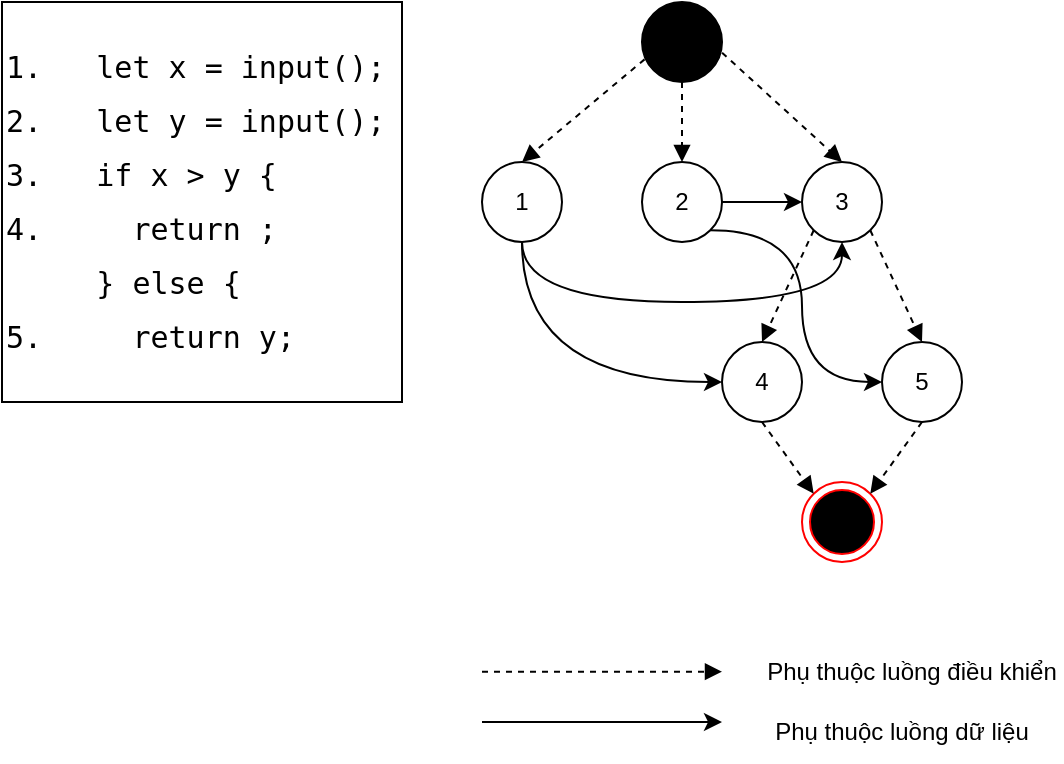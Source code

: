 <mxfile version="24.8.4">
  <diagram id="UqtiB_08HVFXYnvLfDx0" name="Page-1">
    <mxGraphModel dx="236" dy="166" grid="1" gridSize="10" guides="1" tooltips="1" connect="1" arrows="1" fold="1" page="1" pageScale="1" pageWidth="850" pageHeight="1100" math="0" shadow="0">
      <root>
        <mxCell id="0" />
        <mxCell id="1" parent="0" />
        <mxCell id="kxU1eR2FY8rgbBVHpL4p-133" value="&lt;pre style=&quot;font-family: &amp;quot;JetBrains Mono NL&amp;quot;, &amp;quot;Fira Code&amp;quot;, Hack, Consolas, &amp;quot;Cascadia Code&amp;quot;, &amp;quot;Source Code Pro&amp;quot;, &amp;quot;Droid Sans Mono&amp;quot;, &amp;quot;monospace&amp;quot;, monospace; font-weight: 500; font-size: 15px; line-height: 27px; white-space: pre;&quot;&gt;&lt;div style=&quot;&quot;&gt;&lt;span style=&quot;background-color: rgb(255, 255, 255);&quot;&gt;1.   let x = input();&lt;/span&gt;&lt;/div&gt;&lt;div style=&quot;&quot;&gt;&lt;span style=&quot;background-color: rgb(255, 255, 255);&quot;&gt;2.   let y = input();&lt;/span&gt;&lt;/div&gt;&lt;div style=&quot;&quot;&gt;&lt;span style=&quot;background-color: rgb(255, 255, 255);&quot;&gt;3.   if x &amp;gt; y {&lt;/span&gt;&lt;/div&gt;&lt;div style=&quot;&quot;&gt;&lt;span style=&quot;background-color: rgb(255, 255, 255);&quot;&gt;4.     return ;&lt;/span&gt;&lt;/div&gt;&lt;div style=&quot;&quot;&gt;&lt;span style=&quot;background-color: rgb(255, 255, 255);&quot;&gt;     } else {&lt;/span&gt;&lt;/div&gt;&lt;div style=&quot;&quot;&gt;&lt;span style=&quot;background-color: rgb(255, 255, 255);&quot;&gt;5.     return y;&lt;/span&gt;&lt;/div&gt;&lt;/pre&gt;" style="rounded=0;whiteSpace=wrap;html=1;fontFamily=JetBrains Mono NL;align=left;" vertex="1" parent="1">
          <mxGeometry x="40" y="360" width="200" height="200" as="geometry" />
        </mxCell>
        <mxCell id="kxU1eR2FY8rgbBVHpL4p-134" value="" style="ellipse;html=1;shape=endState;fillColor=#000000;strokeColor=#ff0000;" vertex="1" parent="1">
          <mxGeometry x="440" y="600" width="40" height="40" as="geometry" />
        </mxCell>
        <mxCell id="kxU1eR2FY8rgbBVHpL4p-135" value="" style="ellipse;fillColor=strokeColor;html=1;" vertex="1" parent="1">
          <mxGeometry x="360" y="360" width="40" height="40" as="geometry" />
        </mxCell>
        <mxCell id="kxU1eR2FY8rgbBVHpL4p-137" value="1" style="ellipse;whiteSpace=wrap;html=1;aspect=fixed;" vertex="1" parent="1">
          <mxGeometry x="280" y="440" width="40" height="40" as="geometry" />
        </mxCell>
        <mxCell id="kxU1eR2FY8rgbBVHpL4p-140" value="2" style="ellipse;whiteSpace=wrap;html=1;aspect=fixed;" vertex="1" parent="1">
          <mxGeometry x="360" y="440" width="40" height="40" as="geometry" />
        </mxCell>
        <mxCell id="kxU1eR2FY8rgbBVHpL4p-141" value="3" style="ellipse;whiteSpace=wrap;html=1;aspect=fixed;" vertex="1" parent="1">
          <mxGeometry x="440" y="440" width="40" height="40" as="geometry" />
        </mxCell>
        <mxCell id="kxU1eR2FY8rgbBVHpL4p-142" value="4" style="ellipse;whiteSpace=wrap;html=1;aspect=fixed;" vertex="1" parent="1">
          <mxGeometry x="400" y="530" width="40" height="40" as="geometry" />
        </mxCell>
        <mxCell id="kxU1eR2FY8rgbBVHpL4p-143" value="5" style="ellipse;whiteSpace=wrap;html=1;aspect=fixed;" vertex="1" parent="1">
          <mxGeometry x="480" y="530" width="40" height="40" as="geometry" />
        </mxCell>
        <mxCell id="kxU1eR2FY8rgbBVHpL4p-147" value="" style="endArrow=classic;html=1;rounded=0;entryX=0;entryY=0.5;entryDx=0;entryDy=0;exitX=1;exitY=0.5;exitDx=0;exitDy=0;" edge="1" parent="1" source="kxU1eR2FY8rgbBVHpL4p-140" target="kxU1eR2FY8rgbBVHpL4p-141">
          <mxGeometry width="50" height="50" relative="1" as="geometry">
            <mxPoint x="280" y="620" as="sourcePoint" />
            <mxPoint x="330" y="570" as="targetPoint" />
          </mxGeometry>
        </mxCell>
        <mxCell id="kxU1eR2FY8rgbBVHpL4p-148" value="" style="html=1;verticalAlign=bottom;labelBackgroundColor=none;endArrow=block;endFill=1;dashed=1;rounded=0;exitX=0.032;exitY=0.717;exitDx=0;exitDy=0;entryX=0.5;entryY=0;entryDx=0;entryDy=0;exitPerimeter=0;" edge="1" parent="1" source="kxU1eR2FY8rgbBVHpL4p-135" target="kxU1eR2FY8rgbBVHpL4p-137">
          <mxGeometry width="160" relative="1" as="geometry">
            <mxPoint x="210" y="689.71" as="sourcePoint" />
            <mxPoint x="270" y="480" as="targetPoint" />
          </mxGeometry>
        </mxCell>
        <mxCell id="kxU1eR2FY8rgbBVHpL4p-149" value="" style="html=1;verticalAlign=bottom;labelBackgroundColor=none;endArrow=block;endFill=1;dashed=1;rounded=0;exitX=0.5;exitY=1;exitDx=0;exitDy=0;entryX=0.5;entryY=0;entryDx=0;entryDy=0;" edge="1" parent="1" source="kxU1eR2FY8rgbBVHpL4p-135" target="kxU1eR2FY8rgbBVHpL4p-140">
          <mxGeometry width="160" relative="1" as="geometry">
            <mxPoint x="371" y="399" as="sourcePoint" />
            <mxPoint x="310" y="450" as="targetPoint" />
          </mxGeometry>
        </mxCell>
        <mxCell id="kxU1eR2FY8rgbBVHpL4p-150" value="" style="html=1;verticalAlign=bottom;labelBackgroundColor=none;endArrow=block;endFill=1;dashed=1;rounded=0;exitX=1.001;exitY=0.634;exitDx=0;exitDy=0;entryX=0.5;entryY=0;entryDx=0;entryDy=0;exitPerimeter=0;" edge="1" parent="1" source="kxU1eR2FY8rgbBVHpL4p-135" target="kxU1eR2FY8rgbBVHpL4p-141">
          <mxGeometry width="160" relative="1" as="geometry">
            <mxPoint x="390" y="410" as="sourcePoint" />
            <mxPoint x="390" y="450" as="targetPoint" />
          </mxGeometry>
        </mxCell>
        <mxCell id="kxU1eR2FY8rgbBVHpL4p-151" value="" style="html=1;verticalAlign=bottom;labelBackgroundColor=none;endArrow=block;endFill=1;dashed=1;rounded=0;exitX=0;exitY=1;exitDx=0;exitDy=0;entryX=0.5;entryY=0;entryDx=0;entryDy=0;" edge="1" parent="1" source="kxU1eR2FY8rgbBVHpL4p-141" target="kxU1eR2FY8rgbBVHpL4p-142">
          <mxGeometry width="160" relative="1" as="geometry">
            <mxPoint x="410" y="395" as="sourcePoint" />
            <mxPoint x="470" y="450" as="targetPoint" />
          </mxGeometry>
        </mxCell>
        <mxCell id="kxU1eR2FY8rgbBVHpL4p-152" value="" style="html=1;verticalAlign=bottom;labelBackgroundColor=none;endArrow=block;endFill=1;dashed=1;rounded=0;exitX=1;exitY=1;exitDx=0;exitDy=0;entryX=0.5;entryY=0;entryDx=0;entryDy=0;" edge="1" parent="1" source="kxU1eR2FY8rgbBVHpL4p-141" target="kxU1eR2FY8rgbBVHpL4p-143">
          <mxGeometry width="160" relative="1" as="geometry">
            <mxPoint x="456" y="484" as="sourcePoint" />
            <mxPoint x="430" y="530" as="targetPoint" />
          </mxGeometry>
        </mxCell>
        <mxCell id="kxU1eR2FY8rgbBVHpL4p-156" value="" style="endArrow=classic;html=1;rounded=0;entryX=0;entryY=0.5;entryDx=0;entryDy=0;exitX=0.5;exitY=1;exitDx=0;exitDy=0;edgeStyle=orthogonalEdgeStyle;curved=1;" edge="1" parent="1" source="kxU1eR2FY8rgbBVHpL4p-137" target="kxU1eR2FY8rgbBVHpL4p-142">
          <mxGeometry width="50" height="50" relative="1" as="geometry">
            <mxPoint x="270" y="510" as="sourcePoint" />
            <mxPoint x="370" y="570" as="targetPoint" />
          </mxGeometry>
        </mxCell>
        <mxCell id="kxU1eR2FY8rgbBVHpL4p-157" value="" style="endArrow=classic;html=1;rounded=0;entryX=0;entryY=0.5;entryDx=0;entryDy=0;exitX=1;exitY=1;exitDx=0;exitDy=0;edgeStyle=orthogonalEdgeStyle;curved=1;" edge="1" parent="1" source="kxU1eR2FY8rgbBVHpL4p-140" target="kxU1eR2FY8rgbBVHpL4p-143">
          <mxGeometry width="50" height="50" relative="1" as="geometry">
            <mxPoint x="360" y="500" as="sourcePoint" />
            <mxPoint x="460" y="560" as="targetPoint" />
          </mxGeometry>
        </mxCell>
        <mxCell id="kxU1eR2FY8rgbBVHpL4p-160" value="" style="html=1;verticalAlign=bottom;labelBackgroundColor=none;endArrow=block;endFill=1;dashed=1;rounded=0;exitX=0.5;exitY=1;exitDx=0;exitDy=0;entryX=0;entryY=0;entryDx=0;entryDy=0;" edge="1" parent="1" source="kxU1eR2FY8rgbBVHpL4p-142" target="kxU1eR2FY8rgbBVHpL4p-134">
          <mxGeometry width="160" relative="1" as="geometry">
            <mxPoint x="371" y="640" as="sourcePoint" />
            <mxPoint x="345" y="726" as="targetPoint" />
          </mxGeometry>
        </mxCell>
        <mxCell id="kxU1eR2FY8rgbBVHpL4p-161" value="" style="html=1;verticalAlign=bottom;labelBackgroundColor=none;endArrow=block;endFill=1;dashed=1;rounded=0;exitX=0.5;exitY=1;exitDx=0;exitDy=0;entryX=1;entryY=0;entryDx=0;entryDy=0;" edge="1" parent="1" source="kxU1eR2FY8rgbBVHpL4p-143" target="kxU1eR2FY8rgbBVHpL4p-134">
          <mxGeometry width="160" relative="1" as="geometry">
            <mxPoint x="430" y="610" as="sourcePoint" />
            <mxPoint x="456" y="656" as="targetPoint" />
          </mxGeometry>
        </mxCell>
        <mxCell id="kxU1eR2FY8rgbBVHpL4p-162" value="" style="html=1;verticalAlign=bottom;labelBackgroundColor=none;endArrow=block;endFill=1;dashed=1;rounded=0;" edge="1" parent="1">
          <mxGeometry width="160" relative="1" as="geometry">
            <mxPoint x="280" y="694.83" as="sourcePoint" />
            <mxPoint x="400" y="694.83" as="targetPoint" />
          </mxGeometry>
        </mxCell>
        <mxCell id="kxU1eR2FY8rgbBVHpL4p-163" value="Phụ thuộc luồng điều khiển" style="text;strokeColor=none;align=center;fillColor=none;html=1;verticalAlign=middle;whiteSpace=wrap;rounded=0;" vertex="1" parent="1">
          <mxGeometry x="420" y="680" width="150" height="30" as="geometry" />
        </mxCell>
        <mxCell id="kxU1eR2FY8rgbBVHpL4p-165" value="Phụ thuộc luồng dữ liệu" style="text;strokeColor=none;align=center;fillColor=none;html=1;verticalAlign=middle;whiteSpace=wrap;rounded=0;" vertex="1" parent="1">
          <mxGeometry x="420" y="710" width="140" height="30" as="geometry" />
        </mxCell>
        <mxCell id="kxU1eR2FY8rgbBVHpL4p-166" value="" style="endArrow=classic;html=1;rounded=0;exitX=1;exitY=0.5;exitDx=0;exitDy=0;" edge="1" parent="1">
          <mxGeometry width="50" height="50" relative="1" as="geometry">
            <mxPoint x="280" y="720" as="sourcePoint" />
            <mxPoint x="400" y="720" as="targetPoint" />
          </mxGeometry>
        </mxCell>
        <mxCell id="kxU1eR2FY8rgbBVHpL4p-167" value="" style="endArrow=classic;html=1;rounded=0;entryX=0.5;entryY=1;entryDx=0;entryDy=0;exitX=0.5;exitY=1;exitDx=0;exitDy=0;edgeStyle=orthogonalEdgeStyle;curved=1;" edge="1" parent="1" source="kxU1eR2FY8rgbBVHpL4p-137" target="kxU1eR2FY8rgbBVHpL4p-141">
          <mxGeometry width="50" height="50" relative="1" as="geometry">
            <mxPoint x="240" y="580" as="sourcePoint" />
            <mxPoint x="340" y="640" as="targetPoint" />
            <Array as="points">
              <mxPoint x="300" y="510" />
              <mxPoint x="460" y="510" />
            </Array>
          </mxGeometry>
        </mxCell>
      </root>
    </mxGraphModel>
  </diagram>
</mxfile>
